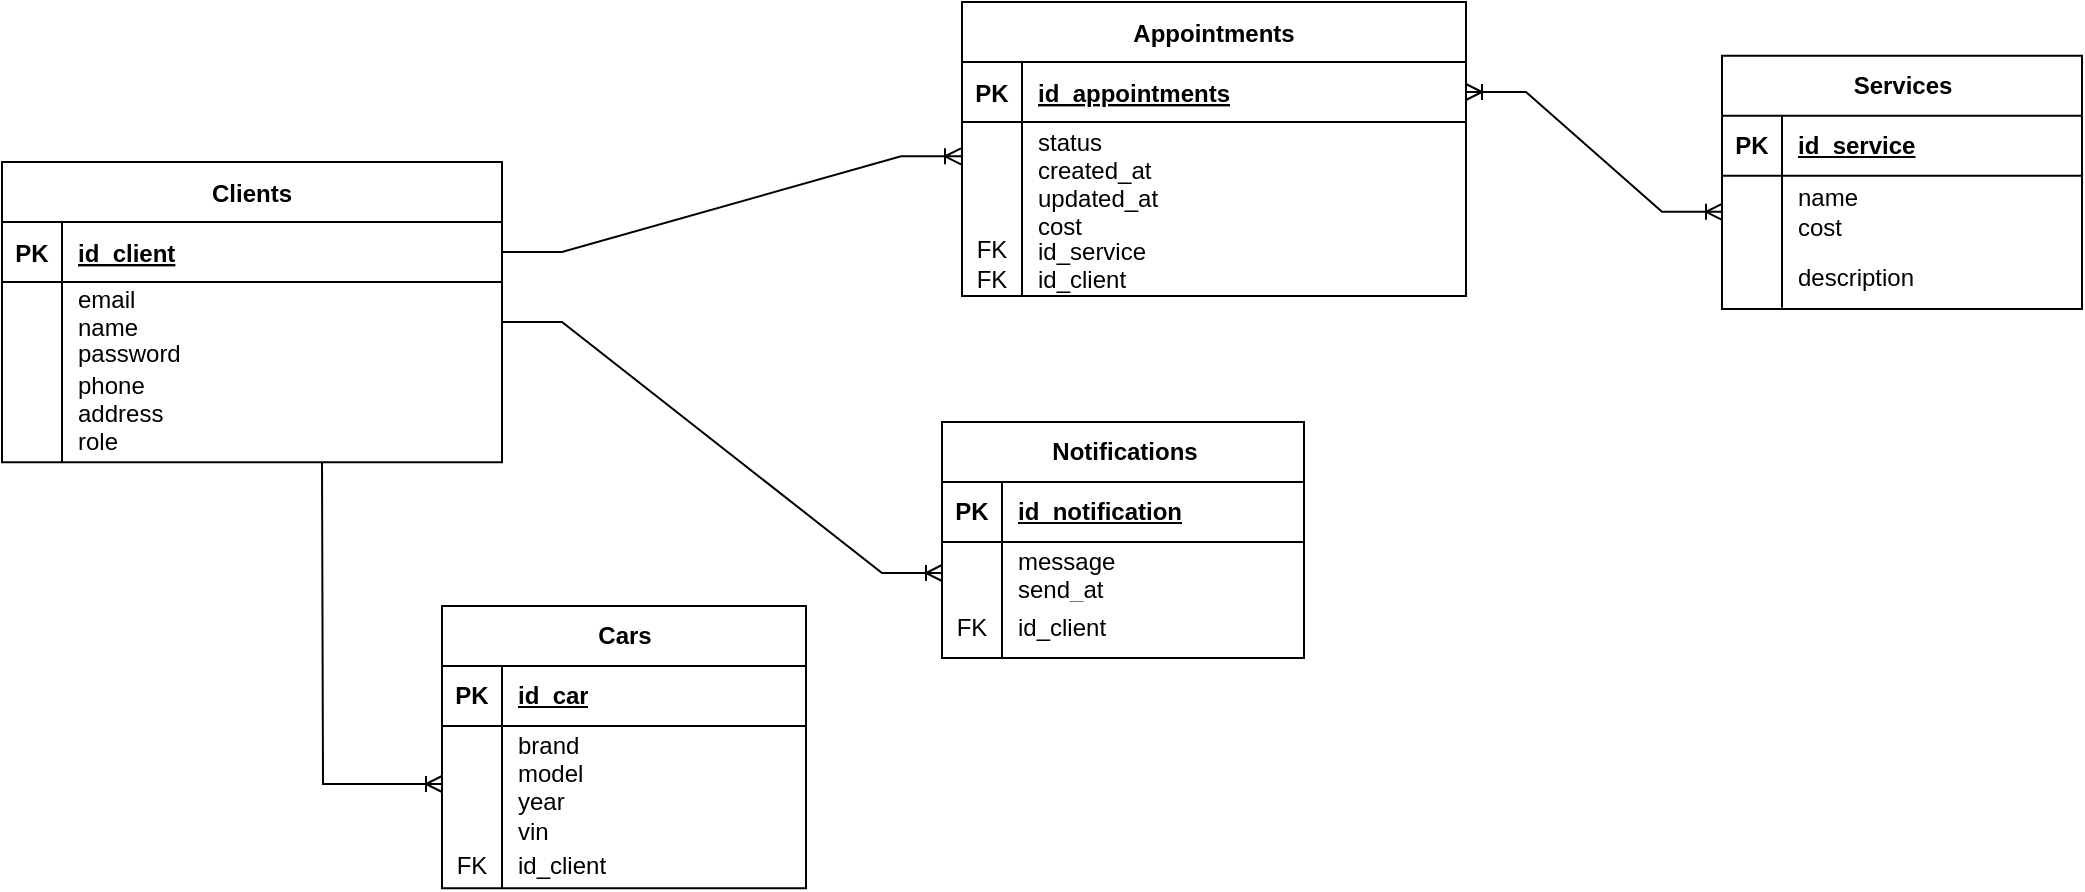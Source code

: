 <mxfile version="26.1.1">
  <diagram id="R2lEEEUBdFMjLlhIrx00" name="Page-1">
    <mxGraphModel dx="1700" dy="864" grid="1" gridSize="10" guides="1" tooltips="1" connect="1" arrows="1" fold="1" page="0" pageScale="1" pageWidth="850" pageHeight="1100" math="0" shadow="0" extFonts="Permanent Marker^https://fonts.googleapis.com/css?family=Permanent+Marker">
      <root>
        <mxCell id="0" />
        <mxCell id="1" parent="0" />
        <mxCell id="C-vyLk0tnHw3VtMMgP7b-23" value="Clients" style="shape=table;startSize=30;container=1;collapsible=1;childLayout=tableLayout;fixedRows=1;rowLines=0;fontStyle=1;align=center;resizeLast=1;" parent="1" vertex="1">
          <mxGeometry x="-90" y="270" width="250" height="150.15" as="geometry" />
        </mxCell>
        <mxCell id="C-vyLk0tnHw3VtMMgP7b-24" value="" style="shape=partialRectangle;collapsible=0;dropTarget=0;pointerEvents=0;fillColor=none;points=[[0,0.5],[1,0.5]];portConstraint=eastwest;top=0;left=0;right=0;bottom=1;" parent="C-vyLk0tnHw3VtMMgP7b-23" vertex="1">
          <mxGeometry y="30" width="250" height="30" as="geometry" />
        </mxCell>
        <mxCell id="C-vyLk0tnHw3VtMMgP7b-25" value="PK" style="shape=partialRectangle;overflow=hidden;connectable=0;fillColor=none;top=0;left=0;bottom=0;right=0;fontStyle=1;" parent="C-vyLk0tnHw3VtMMgP7b-24" vertex="1">
          <mxGeometry width="30" height="30" as="geometry">
            <mxRectangle width="30" height="30" as="alternateBounds" />
          </mxGeometry>
        </mxCell>
        <mxCell id="C-vyLk0tnHw3VtMMgP7b-26" value="id_client" style="shape=partialRectangle;overflow=hidden;connectable=0;fillColor=none;top=0;left=0;bottom=0;right=0;align=left;spacingLeft=6;fontStyle=5;" parent="C-vyLk0tnHw3VtMMgP7b-24" vertex="1">
          <mxGeometry x="30" width="220" height="30" as="geometry">
            <mxRectangle width="220" height="30" as="alternateBounds" />
          </mxGeometry>
        </mxCell>
        <mxCell id="C-vyLk0tnHw3VtMMgP7b-27" value="" style="shape=partialRectangle;collapsible=0;dropTarget=0;pointerEvents=0;fillColor=none;points=[[0,0.5],[1,0.5]];portConstraint=eastwest;top=0;left=0;right=0;bottom=0;" parent="C-vyLk0tnHw3VtMMgP7b-23" vertex="1">
          <mxGeometry y="60" width="250" height="90" as="geometry" />
        </mxCell>
        <mxCell id="C-vyLk0tnHw3VtMMgP7b-28" value="" style="shape=partialRectangle;overflow=hidden;connectable=0;fillColor=none;top=0;left=0;bottom=0;right=0;" parent="C-vyLk0tnHw3VtMMgP7b-27" vertex="1">
          <mxGeometry width="30" height="90" as="geometry">
            <mxRectangle width="30" height="90" as="alternateBounds" />
          </mxGeometry>
        </mxCell>
        <mxCell id="C-vyLk0tnHw3VtMMgP7b-29" value="" style="shape=partialRectangle;overflow=hidden;connectable=0;fillColor=none;top=0;left=0;bottom=0;right=0;align=left;spacingLeft=6;" parent="C-vyLk0tnHw3VtMMgP7b-27" vertex="1">
          <mxGeometry x="30" width="220" height="90" as="geometry">
            <mxRectangle width="220" height="90" as="alternateBounds" />
          </mxGeometry>
        </mxCell>
        <mxCell id="JIrwdwUv-hnfIvcJHuTS-1" value="email&#xa;name" style="shape=partialRectangle;overflow=hidden;connectable=0;fillColor=none;top=0;left=0;bottom=0;right=0;align=left;spacingLeft=6;" parent="1" vertex="1">
          <mxGeometry x="-60" y="330" width="220" height="30" as="geometry">
            <mxRectangle width="220" height="30" as="alternateBounds" />
          </mxGeometry>
        </mxCell>
        <mxCell id="JIrwdwUv-hnfIvcJHuTS-2" value="password" style="shape=partialRectangle;overflow=hidden;connectable=0;fillColor=none;top=0;left=0;bottom=0;right=0;align=left;spacingLeft=6;" parent="1" vertex="1">
          <mxGeometry x="-60" y="350" width="220" height="30" as="geometry">
            <mxRectangle width="220" height="30" as="alternateBounds" />
          </mxGeometry>
        </mxCell>
        <mxCell id="JIrwdwUv-hnfIvcJHuTS-3" value="phone&#xa;address&#xa;role" style="shape=partialRectangle;overflow=hidden;connectable=0;fillColor=none;top=0;left=0;bottom=0;right=0;align=left;spacingLeft=6;" parent="1" vertex="1">
          <mxGeometry x="-60" y="370" width="220" height="50" as="geometry">
            <mxRectangle width="220" height="30" as="alternateBounds" />
          </mxGeometry>
        </mxCell>
        <mxCell id="JIrwdwUv-hnfIvcJHuTS-23" value="Cars" style="shape=table;startSize=30;container=1;collapsible=1;childLayout=tableLayout;fixedRows=1;rowLines=0;fontStyle=1;align=center;resizeLast=1;html=1;" parent="1" vertex="1">
          <mxGeometry x="130" y="492" width="182" height="141.15" as="geometry" />
        </mxCell>
        <mxCell id="JIrwdwUv-hnfIvcJHuTS-24" value="" style="shape=tableRow;horizontal=0;startSize=0;swimlaneHead=0;swimlaneBody=0;fillColor=none;collapsible=0;dropTarget=0;points=[[0,0.5],[1,0.5]];portConstraint=eastwest;top=0;left=0;right=0;bottom=1;" parent="JIrwdwUv-hnfIvcJHuTS-23" vertex="1">
          <mxGeometry y="30" width="182" height="30" as="geometry" />
        </mxCell>
        <mxCell id="JIrwdwUv-hnfIvcJHuTS-25" value="PK" style="shape=partialRectangle;connectable=0;fillColor=none;top=0;left=0;bottom=0;right=0;fontStyle=1;overflow=hidden;whiteSpace=wrap;html=1;" parent="JIrwdwUv-hnfIvcJHuTS-24" vertex="1">
          <mxGeometry width="30" height="30" as="geometry">
            <mxRectangle width="30" height="30" as="alternateBounds" />
          </mxGeometry>
        </mxCell>
        <mxCell id="JIrwdwUv-hnfIvcJHuTS-26" value="id_car" style="shape=partialRectangle;connectable=0;fillColor=none;top=0;left=0;bottom=0;right=0;align=left;spacingLeft=6;fontStyle=5;overflow=hidden;whiteSpace=wrap;html=1;" parent="JIrwdwUv-hnfIvcJHuTS-24" vertex="1">
          <mxGeometry x="30" width="152" height="30" as="geometry">
            <mxRectangle width="152" height="30" as="alternateBounds" />
          </mxGeometry>
        </mxCell>
        <mxCell id="JIrwdwUv-hnfIvcJHuTS-27" value="" style="shape=tableRow;horizontal=0;startSize=0;swimlaneHead=0;swimlaneBody=0;fillColor=none;collapsible=0;dropTarget=0;points=[[0,0.5],[1,0.5]];portConstraint=eastwest;top=0;left=0;right=0;bottom=0;" parent="JIrwdwUv-hnfIvcJHuTS-23" vertex="1">
          <mxGeometry y="60" width="182" height="58" as="geometry" />
        </mxCell>
        <mxCell id="JIrwdwUv-hnfIvcJHuTS-28" value="" style="shape=partialRectangle;connectable=0;fillColor=none;top=0;left=0;bottom=0;right=0;editable=1;overflow=hidden;whiteSpace=wrap;html=1;" parent="JIrwdwUv-hnfIvcJHuTS-27" vertex="1">
          <mxGeometry width="30" height="58" as="geometry">
            <mxRectangle width="30" height="58" as="alternateBounds" />
          </mxGeometry>
        </mxCell>
        <mxCell id="JIrwdwUv-hnfIvcJHuTS-29" value="brand&lt;div&gt;model&lt;/div&gt;&lt;div&gt;year&lt;/div&gt;&lt;div&gt;vin&lt;/div&gt;" style="shape=partialRectangle;connectable=0;fillColor=none;top=0;left=0;bottom=0;right=0;align=left;spacingLeft=6;overflow=hidden;whiteSpace=wrap;html=1;" parent="JIrwdwUv-hnfIvcJHuTS-27" vertex="1">
          <mxGeometry x="30" width="152" height="58" as="geometry">
            <mxRectangle width="152" height="58" as="alternateBounds" />
          </mxGeometry>
        </mxCell>
        <mxCell id="JIrwdwUv-hnfIvcJHuTS-33" value="" style="shape=tableRow;horizontal=0;startSize=0;swimlaneHead=0;swimlaneBody=0;fillColor=none;collapsible=0;dropTarget=0;points=[[0,0.5],[1,0.5]];portConstraint=eastwest;top=0;left=0;right=0;bottom=0;" parent="JIrwdwUv-hnfIvcJHuTS-23" vertex="1">
          <mxGeometry y="118" width="182" height="23" as="geometry" />
        </mxCell>
        <mxCell id="JIrwdwUv-hnfIvcJHuTS-34" value="FK" style="shape=partialRectangle;connectable=0;fillColor=none;top=0;left=0;bottom=0;right=0;editable=1;overflow=hidden;whiteSpace=wrap;html=1;" parent="JIrwdwUv-hnfIvcJHuTS-33" vertex="1">
          <mxGeometry width="30" height="23" as="geometry">
            <mxRectangle width="30" height="23" as="alternateBounds" />
          </mxGeometry>
        </mxCell>
        <mxCell id="JIrwdwUv-hnfIvcJHuTS-35" value="id_client" style="shape=partialRectangle;connectable=0;fillColor=none;top=0;left=0;bottom=0;right=0;align=left;spacingLeft=6;overflow=hidden;whiteSpace=wrap;html=1;" parent="JIrwdwUv-hnfIvcJHuTS-33" vertex="1">
          <mxGeometry x="30" width="152" height="23" as="geometry">
            <mxRectangle width="152" height="23" as="alternateBounds" />
          </mxGeometry>
        </mxCell>
        <mxCell id="JIrwdwUv-hnfIvcJHuTS-53" value="Services" style="shape=table;startSize=30;container=1;collapsible=1;childLayout=tableLayout;fixedRows=1;rowLines=0;fontStyle=1;align=center;resizeLast=1;html=1;" parent="1" vertex="1">
          <mxGeometry x="770" y="216.9" width="180" height="126.6" as="geometry" />
        </mxCell>
        <mxCell id="JIrwdwUv-hnfIvcJHuTS-54" value="" style="shape=tableRow;horizontal=0;startSize=0;swimlaneHead=0;swimlaneBody=0;fillColor=none;collapsible=0;dropTarget=0;points=[[0,0.5],[1,0.5]];portConstraint=eastwest;top=0;left=0;right=0;bottom=1;" parent="JIrwdwUv-hnfIvcJHuTS-53" vertex="1">
          <mxGeometry y="30" width="180" height="30" as="geometry" />
        </mxCell>
        <mxCell id="JIrwdwUv-hnfIvcJHuTS-55" value="PK" style="shape=partialRectangle;connectable=0;fillColor=none;top=0;left=0;bottom=0;right=0;fontStyle=1;overflow=hidden;whiteSpace=wrap;html=1;" parent="JIrwdwUv-hnfIvcJHuTS-54" vertex="1">
          <mxGeometry width="30" height="30" as="geometry">
            <mxRectangle width="30" height="30" as="alternateBounds" />
          </mxGeometry>
        </mxCell>
        <mxCell id="JIrwdwUv-hnfIvcJHuTS-56" value="id_service" style="shape=partialRectangle;connectable=0;fillColor=none;top=0;left=0;bottom=0;right=0;align=left;spacingLeft=6;fontStyle=5;overflow=hidden;whiteSpace=wrap;html=1;" parent="JIrwdwUv-hnfIvcJHuTS-54" vertex="1">
          <mxGeometry x="30" width="150" height="30" as="geometry">
            <mxRectangle width="150" height="30" as="alternateBounds" />
          </mxGeometry>
        </mxCell>
        <mxCell id="JIrwdwUv-hnfIvcJHuTS-57" value="" style="shape=tableRow;horizontal=0;startSize=0;swimlaneHead=0;swimlaneBody=0;fillColor=none;collapsible=0;dropTarget=0;points=[[0,0.5],[1,0.5]];portConstraint=eastwest;top=0;left=0;right=0;bottom=0;" parent="JIrwdwUv-hnfIvcJHuTS-53" vertex="1">
          <mxGeometry y="60" width="180" height="36" as="geometry" />
        </mxCell>
        <mxCell id="JIrwdwUv-hnfIvcJHuTS-58" value="" style="shape=partialRectangle;connectable=0;fillColor=none;top=0;left=0;bottom=0;right=0;editable=1;overflow=hidden;whiteSpace=wrap;html=1;" parent="JIrwdwUv-hnfIvcJHuTS-57" vertex="1">
          <mxGeometry width="30" height="36" as="geometry">
            <mxRectangle width="30" height="36" as="alternateBounds" />
          </mxGeometry>
        </mxCell>
        <mxCell id="JIrwdwUv-hnfIvcJHuTS-59" value="&lt;div&gt;name&lt;/div&gt;&lt;div&gt;cost&lt;/div&gt;" style="shape=partialRectangle;connectable=0;fillColor=none;top=0;left=0;bottom=0;right=0;align=left;spacingLeft=6;overflow=hidden;whiteSpace=wrap;html=1;" parent="JIrwdwUv-hnfIvcJHuTS-57" vertex="1">
          <mxGeometry x="30" width="150" height="36" as="geometry">
            <mxRectangle width="150" height="36" as="alternateBounds" />
          </mxGeometry>
        </mxCell>
        <mxCell id="JIrwdwUv-hnfIvcJHuTS-60" value="" style="shape=tableRow;horizontal=0;startSize=0;swimlaneHead=0;swimlaneBody=0;fillColor=none;collapsible=0;dropTarget=0;points=[[0,0.5],[1,0.5]];portConstraint=eastwest;top=0;left=0;right=0;bottom=0;" parent="JIrwdwUv-hnfIvcJHuTS-53" vertex="1">
          <mxGeometry y="96" width="180" height="30" as="geometry" />
        </mxCell>
        <mxCell id="JIrwdwUv-hnfIvcJHuTS-61" value="" style="shape=partialRectangle;connectable=0;fillColor=none;top=0;left=0;bottom=0;right=0;editable=1;overflow=hidden;whiteSpace=wrap;html=1;" parent="JIrwdwUv-hnfIvcJHuTS-60" vertex="1">
          <mxGeometry width="30" height="30" as="geometry">
            <mxRectangle width="30" height="30" as="alternateBounds" />
          </mxGeometry>
        </mxCell>
        <mxCell id="JIrwdwUv-hnfIvcJHuTS-62" value="description" style="shape=partialRectangle;connectable=0;fillColor=none;top=0;left=0;bottom=0;right=0;align=left;spacingLeft=6;overflow=hidden;whiteSpace=wrap;html=1;" parent="JIrwdwUv-hnfIvcJHuTS-60" vertex="1">
          <mxGeometry x="30" width="150" height="30" as="geometry">
            <mxRectangle width="150" height="30" as="alternateBounds" />
          </mxGeometry>
        </mxCell>
        <mxCell id="2OWDPk5x__pAK3UgApRD-4" value="Appointments" style="shape=table;startSize=30;container=1;collapsible=1;childLayout=tableLayout;fixedRows=1;rowLines=0;fontStyle=1;align=center;resizeLast=1;" parent="1" vertex="1">
          <mxGeometry x="390" y="190" width="252" height="147" as="geometry" />
        </mxCell>
        <mxCell id="2OWDPk5x__pAK3UgApRD-5" value="" style="shape=partialRectangle;collapsible=0;dropTarget=0;pointerEvents=0;fillColor=none;points=[[0,0.5],[1,0.5]];portConstraint=eastwest;top=0;left=0;right=0;bottom=1;" parent="2OWDPk5x__pAK3UgApRD-4" vertex="1">
          <mxGeometry y="30" width="252" height="30" as="geometry" />
        </mxCell>
        <mxCell id="2OWDPk5x__pAK3UgApRD-6" value="PK" style="shape=partialRectangle;overflow=hidden;connectable=0;fillColor=none;top=0;left=0;bottom=0;right=0;fontStyle=1;" parent="2OWDPk5x__pAK3UgApRD-5" vertex="1">
          <mxGeometry width="30" height="30" as="geometry">
            <mxRectangle width="30" height="30" as="alternateBounds" />
          </mxGeometry>
        </mxCell>
        <mxCell id="2OWDPk5x__pAK3UgApRD-7" value="id_appointments" style="shape=partialRectangle;overflow=hidden;connectable=0;fillColor=none;top=0;left=0;bottom=0;right=0;align=left;spacingLeft=6;fontStyle=5;" parent="2OWDPk5x__pAK3UgApRD-5" vertex="1">
          <mxGeometry x="30" width="222" height="30" as="geometry">
            <mxRectangle width="222" height="30" as="alternateBounds" />
          </mxGeometry>
        </mxCell>
        <mxCell id="2OWDPk5x__pAK3UgApRD-8" value="" style="shape=partialRectangle;collapsible=0;dropTarget=0;pointerEvents=0;fillColor=none;points=[[0,0.5],[1,0.5]];portConstraint=eastwest;top=0;left=0;right=0;bottom=0;" parent="2OWDPk5x__pAK3UgApRD-4" vertex="1">
          <mxGeometry y="60" width="252" height="87" as="geometry" />
        </mxCell>
        <mxCell id="2OWDPk5x__pAK3UgApRD-9" value="" style="shape=partialRectangle;overflow=hidden;connectable=0;fillColor=none;top=0;left=0;bottom=0;right=0;" parent="2OWDPk5x__pAK3UgApRD-8" vertex="1">
          <mxGeometry width="30" height="87" as="geometry">
            <mxRectangle width="30" height="87" as="alternateBounds" />
          </mxGeometry>
        </mxCell>
        <mxCell id="2OWDPk5x__pAK3UgApRD-10" value="" style="shape=partialRectangle;overflow=hidden;connectable=0;fillColor=none;top=0;left=0;bottom=0;right=0;align=left;spacingLeft=6;" parent="2OWDPk5x__pAK3UgApRD-8" vertex="1">
          <mxGeometry x="30" width="222" height="87" as="geometry">
            <mxRectangle width="222" height="87" as="alternateBounds" />
          </mxGeometry>
        </mxCell>
        <mxCell id="2OWDPk5x__pAK3UgApRD-11" value="status&#xa;created_at&#xa;updated_at&#xa;cost" style="shape=partialRectangle;overflow=hidden;connectable=0;fillColor=none;top=0;left=0;bottom=0;right=0;align=left;spacingLeft=6;" parent="1" vertex="1">
          <mxGeometry x="420" y="248" width="220" height="65" as="geometry">
            <mxRectangle width="220" height="30" as="alternateBounds" />
          </mxGeometry>
        </mxCell>
        <mxCell id="2OWDPk5x__pAK3UgApRD-12" value="id_service" style="shape=partialRectangle;overflow=hidden;connectable=0;fillColor=none;top=0;left=0;bottom=0;right=0;align=left;spacingLeft=6;" parent="1" vertex="1">
          <mxGeometry x="420" y="299" width="220" height="30" as="geometry">
            <mxRectangle width="220" height="30" as="alternateBounds" />
          </mxGeometry>
        </mxCell>
        <mxCell id="2OWDPk5x__pAK3UgApRD-14" value="id_client&#xa;" style="shape=partialRectangle;overflow=hidden;connectable=0;fillColor=none;top=0;left=0;bottom=0;right=0;align=left;spacingLeft=6;" parent="1" vertex="1">
          <mxGeometry x="420" y="320" width="220" height="17" as="geometry">
            <mxRectangle width="220" height="30" as="alternateBounds" />
          </mxGeometry>
        </mxCell>
        <mxCell id="2OWDPk5x__pAK3UgApRD-15" value="FK" style="text;html=1;align=center;verticalAlign=middle;whiteSpace=wrap;rounded=0;" parent="1" vertex="1">
          <mxGeometry x="390" y="299" width="30" height="30" as="geometry" />
        </mxCell>
        <mxCell id="2OWDPk5x__pAK3UgApRD-16" value="Notifications" style="shape=table;startSize=30;container=1;collapsible=1;childLayout=tableLayout;fixedRows=1;rowLines=0;fontStyle=1;align=center;resizeLast=1;html=1;" parent="1" vertex="1">
          <mxGeometry x="380" y="400" width="181" height="118" as="geometry" />
        </mxCell>
        <mxCell id="2OWDPk5x__pAK3UgApRD-17" value="" style="shape=tableRow;horizontal=0;startSize=0;swimlaneHead=0;swimlaneBody=0;fillColor=none;collapsible=0;dropTarget=0;points=[[0,0.5],[1,0.5]];portConstraint=eastwest;top=0;left=0;right=0;bottom=1;" parent="2OWDPk5x__pAK3UgApRD-16" vertex="1">
          <mxGeometry y="30" width="181" height="30" as="geometry" />
        </mxCell>
        <mxCell id="2OWDPk5x__pAK3UgApRD-18" value="PK" style="shape=partialRectangle;connectable=0;fillColor=none;top=0;left=0;bottom=0;right=0;fontStyle=1;overflow=hidden;whiteSpace=wrap;html=1;" parent="2OWDPk5x__pAK3UgApRD-17" vertex="1">
          <mxGeometry width="30" height="30" as="geometry">
            <mxRectangle width="30" height="30" as="alternateBounds" />
          </mxGeometry>
        </mxCell>
        <mxCell id="2OWDPk5x__pAK3UgApRD-19" value="id_notification" style="shape=partialRectangle;connectable=0;fillColor=none;top=0;left=0;bottom=0;right=0;align=left;spacingLeft=6;fontStyle=5;overflow=hidden;whiteSpace=wrap;html=1;" parent="2OWDPk5x__pAK3UgApRD-17" vertex="1">
          <mxGeometry x="30" width="151" height="30" as="geometry">
            <mxRectangle width="151" height="30" as="alternateBounds" />
          </mxGeometry>
        </mxCell>
        <mxCell id="2OWDPk5x__pAK3UgApRD-20" value="" style="shape=tableRow;horizontal=0;startSize=0;swimlaneHead=0;swimlaneBody=0;fillColor=none;collapsible=0;dropTarget=0;points=[[0,0.5],[1,0.5]];portConstraint=eastwest;top=0;left=0;right=0;bottom=0;" parent="2OWDPk5x__pAK3UgApRD-16" vertex="1">
          <mxGeometry y="60" width="181" height="31" as="geometry" />
        </mxCell>
        <mxCell id="2OWDPk5x__pAK3UgApRD-21" value="" style="shape=partialRectangle;connectable=0;fillColor=none;top=0;left=0;bottom=0;right=0;editable=1;overflow=hidden;whiteSpace=wrap;html=1;" parent="2OWDPk5x__pAK3UgApRD-20" vertex="1">
          <mxGeometry width="30" height="31" as="geometry">
            <mxRectangle width="30" height="31" as="alternateBounds" />
          </mxGeometry>
        </mxCell>
        <mxCell id="2OWDPk5x__pAK3UgApRD-22" value="&lt;div&gt;message&lt;/div&gt;&lt;div&gt;send_at&lt;/div&gt;" style="shape=partialRectangle;connectable=0;fillColor=none;top=0;left=0;bottom=0;right=0;align=left;spacingLeft=6;overflow=hidden;whiteSpace=wrap;html=1;" parent="2OWDPk5x__pAK3UgApRD-20" vertex="1">
          <mxGeometry x="30" width="151" height="31" as="geometry">
            <mxRectangle width="151" height="31" as="alternateBounds" />
          </mxGeometry>
        </mxCell>
        <mxCell id="2OWDPk5x__pAK3UgApRD-23" value="" style="shape=tableRow;horizontal=0;startSize=0;swimlaneHead=0;swimlaneBody=0;fillColor=none;collapsible=0;dropTarget=0;points=[[0,0.5],[1,0.5]];portConstraint=eastwest;top=0;left=0;right=0;bottom=0;" parent="2OWDPk5x__pAK3UgApRD-16" vertex="1">
          <mxGeometry y="91" width="181" height="27" as="geometry" />
        </mxCell>
        <mxCell id="2OWDPk5x__pAK3UgApRD-24" value="" style="shape=partialRectangle;connectable=0;fillColor=none;top=0;left=0;bottom=0;right=0;editable=1;overflow=hidden;whiteSpace=wrap;html=1;" parent="2OWDPk5x__pAK3UgApRD-23" vertex="1">
          <mxGeometry width="30" height="27" as="geometry">
            <mxRectangle width="30" height="27" as="alternateBounds" />
          </mxGeometry>
        </mxCell>
        <mxCell id="2OWDPk5x__pAK3UgApRD-25" value="" style="shape=partialRectangle;connectable=0;fillColor=none;top=0;left=0;bottom=0;right=0;align=left;spacingLeft=6;overflow=hidden;whiteSpace=wrap;html=1;" parent="2OWDPk5x__pAK3UgApRD-23" vertex="1">
          <mxGeometry x="30" width="151" height="27" as="geometry">
            <mxRectangle width="151" height="27" as="alternateBounds" />
          </mxGeometry>
        </mxCell>
        <mxCell id="jOg-RNwgv6HaoWjcEqRT-1" value="FK" style="text;html=1;align=center;verticalAlign=middle;whiteSpace=wrap;rounded=0;" parent="1" vertex="1">
          <mxGeometry x="390" y="313.5" width="30" height="30" as="geometry" />
        </mxCell>
        <mxCell id="9pgNmpuQFn2WDpzuC3rF-1" value="FK" style="shape=partialRectangle;connectable=0;fillColor=none;top=0;left=0;bottom=0;right=0;editable=1;overflow=hidden;whiteSpace=wrap;html=1;" vertex="1" parent="1">
          <mxGeometry x="380" y="491" width="30" height="23" as="geometry">
            <mxRectangle width="30" height="23" as="alternateBounds" />
          </mxGeometry>
        </mxCell>
        <mxCell id="9pgNmpuQFn2WDpzuC3rF-2" value="id_client" style="shape=partialRectangle;connectable=0;fillColor=none;top=0;left=0;bottom=0;right=0;align=left;spacingLeft=6;overflow=hidden;whiteSpace=wrap;html=1;" vertex="1" parent="1">
          <mxGeometry x="410" y="491" width="152" height="23" as="geometry">
            <mxRectangle width="152" height="23" as="alternateBounds" />
          </mxGeometry>
        </mxCell>
        <mxCell id="9pgNmpuQFn2WDpzuC3rF-4" value="" style="edgeStyle=entityRelationEdgeStyle;fontSize=12;html=1;endArrow=ERoneToMany;rounded=0;entryX=0;entryY=0.5;entryDx=0;entryDy=0;" edge="1" parent="1" target="2OWDPk5x__pAK3UgApRD-20">
          <mxGeometry width="100" height="100" relative="1" as="geometry">
            <mxPoint x="160" y="350" as="sourcePoint" />
            <mxPoint x="240" y="700" as="targetPoint" />
          </mxGeometry>
        </mxCell>
        <mxCell id="9pgNmpuQFn2WDpzuC3rF-5" value="" style="edgeStyle=entityRelationEdgeStyle;fontSize=12;html=1;endArrow=ERoneToMany;rounded=0;exitX=1;exitY=0.5;exitDx=0;exitDy=0;entryX=-0.002;entryY=0.197;entryDx=0;entryDy=0;entryPerimeter=0;" edge="1" parent="1" source="C-vyLk0tnHw3VtMMgP7b-24" target="2OWDPk5x__pAK3UgApRD-8">
          <mxGeometry width="100" height="100" relative="1" as="geometry">
            <mxPoint x="490" y="500" as="sourcePoint" />
            <mxPoint x="590" y="400" as="targetPoint" />
          </mxGeometry>
        </mxCell>
        <mxCell id="9pgNmpuQFn2WDpzuC3rF-6" value="" style="fontSize=12;html=1;endArrow=ERoneToMany;rounded=0;entryX=0;entryY=0.5;entryDx=0;entryDy=0;edgeStyle=orthogonalEdgeStyle;" edge="1" parent="1" target="JIrwdwUv-hnfIvcJHuTS-27">
          <mxGeometry width="100" height="100" relative="1" as="geometry">
            <mxPoint x="70" y="420" as="sourcePoint" />
            <mxPoint x="399" y="277" as="targetPoint" />
          </mxGeometry>
        </mxCell>
        <mxCell id="9pgNmpuQFn2WDpzuC3rF-7" value="" style="edgeStyle=entityRelationEdgeStyle;fontSize=12;html=1;endArrow=ERoneToMany;startArrow=ERoneToMany;rounded=0;entryX=0;entryY=0.5;entryDx=0;entryDy=0;exitX=1;exitY=0.5;exitDx=0;exitDy=0;" edge="1" parent="1" source="2OWDPk5x__pAK3UgApRD-5" target="JIrwdwUv-hnfIvcJHuTS-57">
          <mxGeometry width="100" height="100" relative="1" as="geometry">
            <mxPoint x="440" y="440" as="sourcePoint" />
            <mxPoint x="540" y="340" as="targetPoint" />
          </mxGeometry>
        </mxCell>
      </root>
    </mxGraphModel>
  </diagram>
</mxfile>
